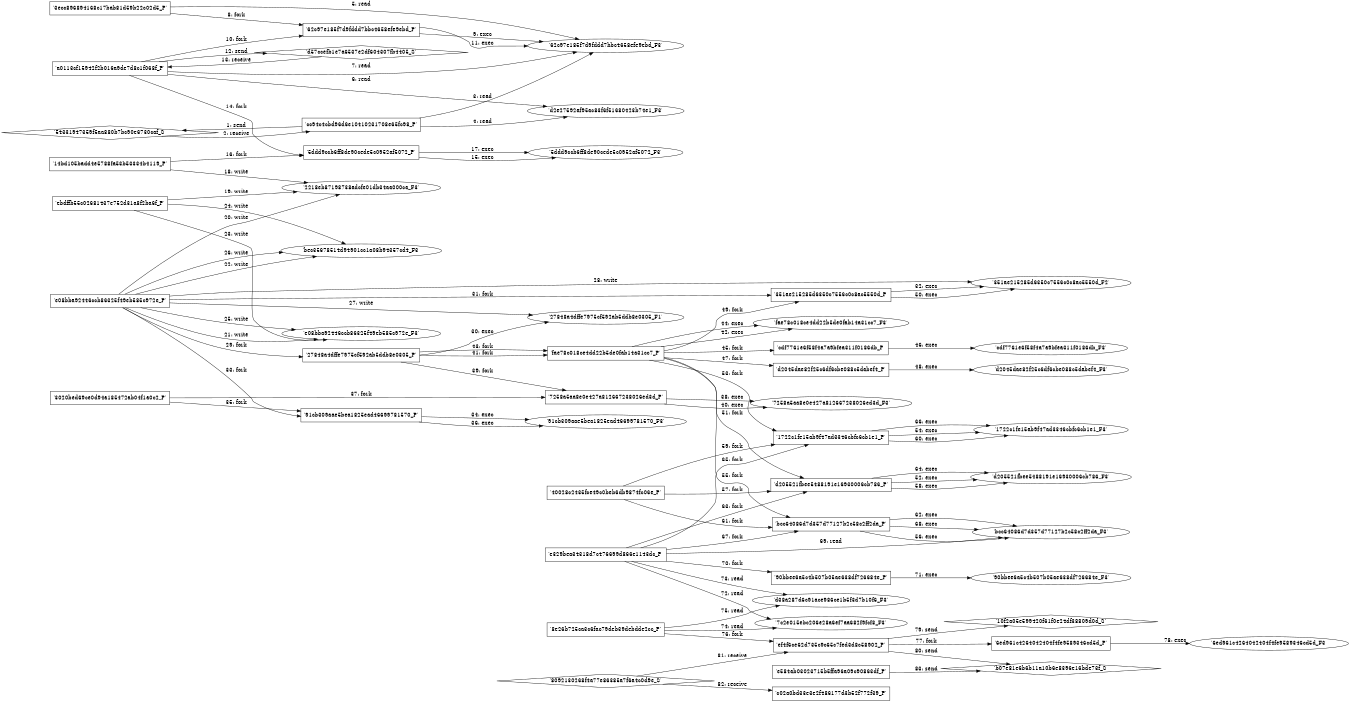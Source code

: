 digraph "D:\Learning\Paper\apt\基于CTI的攻击预警\Dataset\攻击图\ASGfromALLCTI\Reverse engineering DUBNIUM – Stage 2 payload analysis.dot" {
rankdir="LR"
size="9"
fixedsize="false"
splines="true"
nodesep=0.3
ranksep=0
fontsize=10
overlap="scalexy"
engine= "neato"
	"'54331947359f5aa880b7bc90e6730caf_S'" [node_type=Socket shape=diamond]
	"'cc94c4cbd96d6e10410231708e65fc98_P'" [node_type=Process shape=box]
	"'cc94c4cbd96d6e10410231708e65fc98_P'" -> "'54331947359f5aa880b7bc90e6730caf_S'" [label="1: send"]
	"'54331947359f5aa880b7bc90e6730caf_S'" -> "'cc94c4cbd96d6e10410231708e65fc98_P'" [label="2: receive"]
	"'62c97e185f7d9fddd7bbc4658efe9ebd_F3'" [node_type=file shape=ellipse]
	"'cc94c4cbd96d6e10410231708e65fc98_P'" [node_type=Process shape=box]
	"'cc94c4cbd96d6e10410231708e65fc98_P'" -> "'62c97e185f7d9fddd7bbc4658efe9ebd_F3'" [label="3: read"]
	"'d2e27592af95ac83f6f51680423b74e1_F3'" [node_type=file shape=ellipse]
	"'cc94c4cbd96d6e10410231708e65fc98_P'" [node_type=Process shape=box]
	"'cc94c4cbd96d6e10410231708e65fc98_P'" -> "'d2e27592af95ac83f6f51680423b74e1_F3'" [label="4: read"]
	"'62c97e185f7d9fddd7bbc4658efe9ebd_F3'" [node_type=file shape=ellipse]
	"'3ecc896894168c17bab81d59b22c02d5_P'" [node_type=Process shape=box]
	"'3ecc896894168c17bab81d59b22c02d5_P'" -> "'62c97e185f7d9fddd7bbc4658efe9ebd_F3'" [label="5: read"]
	"'d2e27592af95ac83f6f51680423b74e1_F3'" [node_type=file shape=ellipse]
	"'a0113cf15942f2b016a9de7d8c1f068f_P'" [node_type=Process shape=box]
	"'a0113cf15942f2b016a9de7d8c1f068f_P'" -> "'d2e27592af95ac83f6f51680423b74e1_F3'" [label="6: read"]
	"'62c97e185f7d9fddd7bbc4658efe9ebd_F3'" [node_type=file shape=ellipse]
	"'a0113cf15942f2b016a9de7d8c1f068f_P'" [node_type=Process shape=box]
	"'a0113cf15942f2b016a9de7d8c1f068f_P'" -> "'62c97e185f7d9fddd7bbc4658efe9ebd_F3'" [label="7: read"]
	"'3ecc896894168c17bab81d59b22c02d5_P'" [node_type=Process shape=box]
	"'62c97e185f7d9fddd7bbc4658efe9ebd_P'" [node_type=Process shape=box]
	"'3ecc896894168c17bab81d59b22c02d5_P'" -> "'62c97e185f7d9fddd7bbc4658efe9ebd_P'" [label="8: fork"]
	"'62c97e185f7d9fddd7bbc4658efe9ebd_P'" [node_type=Process shape=box]
	"'62c97e185f7d9fddd7bbc4658efe9ebd_F3'" [node_type=File shape=ellipse]
	"'62c97e185f7d9fddd7bbc4658efe9ebd_P'" -> "'62c97e185f7d9fddd7bbc4658efe9ebd_F3'" [label="9: exec"]
	"'a0113cf15942f2b016a9de7d8c1f068f_P'" [node_type=Process shape=box]
	"'62c97e185f7d9fddd7bbc4658efe9ebd_P'" [node_type=Process shape=box]
	"'a0113cf15942f2b016a9de7d8c1f068f_P'" -> "'62c97e185f7d9fddd7bbc4658efe9ebd_P'" [label="10: fork"]
	"'62c97e185f7d9fddd7bbc4658efe9ebd_P'" [node_type=Process shape=box]
	"'62c97e185f7d9fddd7bbc4658efe9ebd_F3'" [node_type=File shape=ellipse]
	"'62c97e185f7d9fddd7bbc4658efe9ebd_P'" -> "'62c97e185f7d9fddd7bbc4658efe9ebd_F3'" [label="11: exec"]
	"'d57ccefb1e7a6537e2df604307fb4405_S'" [node_type=Socket shape=diamond]
	"'a0113cf15942f2b016a9de7d8c1f068f_P'" [node_type=Process shape=box]
	"'a0113cf15942f2b016a9de7d8c1f068f_P'" -> "'d57ccefb1e7a6537e2df604307fb4405_S'" [label="12: send"]
	"'d57ccefb1e7a6537e2df604307fb4405_S'" -> "'a0113cf15942f2b016a9de7d8c1f068f_P'" [label="13: receive"]
	"'a0113cf15942f2b016a9de7d8c1f068f_P'" [node_type=Process shape=box]
	"'5ddd9ccb6ff8de90cede5c0952af5072_P'" [node_type=Process shape=box]
	"'a0113cf15942f2b016a9de7d8c1f068f_P'" -> "'5ddd9ccb6ff8de90cede5c0952af5072_P'" [label="14: fork"]
	"'5ddd9ccb6ff8de90cede5c0952af5072_P'" [node_type=Process shape=box]
	"'5ddd9ccb6ff8de90cede5c0952af5072_F3'" [node_type=File shape=ellipse]
	"'5ddd9ccb6ff8de90cede5c0952af5072_P'" -> "'5ddd9ccb6ff8de90cede5c0952af5072_F3'" [label="15: exec"]
	"'14bd105badd4e5788fa53b53334b4119_P'" [node_type=Process shape=box]
	"'5ddd9ccb6ff8de90cede5c0952af5072_P'" [node_type=Process shape=box]
	"'14bd105badd4e5788fa53b53334b4119_P'" -> "'5ddd9ccb6ff8de90cede5c0952af5072_P'" [label="16: fork"]
	"'5ddd9ccb6ff8de90cede5c0952af5072_P'" [node_type=Process shape=box]
	"'5ddd9ccb6ff8de90cede5c0952af5072_F3'" [node_type=File shape=ellipse]
	"'5ddd9ccb6ff8de90cede5c0952af5072_P'" -> "'5ddd9ccb6ff8de90cede5c0952af5072_F3'" [label="17: exec"]
	"'2218eb87198738adcfe01db34aa000ca_F3'" [node_type=file shape=ellipse]
	"'14bd105badd4e5788fa53b53334b4119_P'" [node_type=Process shape=box]
	"'14bd105badd4e5788fa53b53334b4119_P'" -> "'2218eb87198738adcfe01db34aa000ca_F3'" [label="18: write"]
	"'2218eb87198738adcfe01db34aa000ca_F3'" [node_type=file shape=ellipse]
	"'ebdffb55c02681437e752d31a8f2ba6f_P'" [node_type=Process shape=box]
	"'ebdffb55c02681437e752d31a8f2ba6f_P'" -> "'2218eb87198738adcfe01db34aa000ca_F3'" [label="19: write"]
	"'2218eb87198738adcfe01db34aa000ca_F3'" [node_type=file shape=ellipse]
	"'e08bba92446ccb86325f49eb585c972e_P'" [node_type=Process shape=box]
	"'e08bba92446ccb86325f49eb585c972e_P'" -> "'2218eb87198738adcfe01db34aa000ca_F3'" [label="20: write"]
	"'e08bba92446ccb86325f49eb585c972e_F3'" [node_type=file shape=ellipse]
	"'e08bba92446ccb86325f49eb585c972e_P'" [node_type=Process shape=box]
	"'e08bba92446ccb86325f49eb585c972e_P'" -> "'e08bba92446ccb86325f49eb585c972e_F3'" [label="21: write"]
	"'bec35678514d94901cc1a08b94357cd4_F3'" [node_type=file shape=ellipse]
	"'e08bba92446ccb86325f49eb585c972e_P'" [node_type=Process shape=box]
	"'e08bba92446ccb86325f49eb585c972e_P'" -> "'bec35678514d94901cc1a08b94357cd4_F3'" [label="22: write"]
	"'e08bba92446ccb86325f49eb585c972e_F3'" [node_type=file shape=ellipse]
	"'ebdffb55c02681437e752d31a8f2ba6f_P'" [node_type=Process shape=box]
	"'ebdffb55c02681437e752d31a8f2ba6f_P'" -> "'e08bba92446ccb86325f49eb585c972e_F3'" [label="23: write"]
	"'bec35678514d94901cc1a08b94357cd4_F3'" [node_type=file shape=ellipse]
	"'ebdffb55c02681437e752d31a8f2ba6f_P'" [node_type=Process shape=box]
	"'ebdffb55c02681437e752d31a8f2ba6f_P'" -> "'bec35678514d94901cc1a08b94357cd4_F3'" [label="24: write"]
	"'e08bba92446ccb86325f49eb585c972e_F3'" [node_type=file shape=ellipse]
	"'e08bba92446ccb86325f49eb585c972e_P'" [node_type=Process shape=box]
	"'e08bba92446ccb86325f49eb585c972e_P'" -> "'e08bba92446ccb86325f49eb585c972e_F3'" [label="25: write"]
	"'bec35678514d94901cc1a08b94357cd4_F3'" [node_type=file shape=ellipse]
	"'e08bba92446ccb86325f49eb585c972e_P'" [node_type=Process shape=box]
	"'e08bba92446ccb86325f49eb585c972e_P'" -> "'bec35678514d94901cc1a08b94357cd4_F3'" [label="26: write"]
	"'27848a4dffe7975cf592ab5ddb8e0305_F1'" [node_type=file shape=ellipse]
	"'e08bba92446ccb86325f49eb585c972e_P'" [node_type=Process shape=box]
	"'e08bba92446ccb86325f49eb585c972e_P'" -> "'27848a4dffe7975cf592ab5ddb8e0305_F1'" [label="27: write"]
	"'351ae215285d6350c7556c0c8ac5550d_F2'" [node_type=file shape=ellipse]
	"'e08bba92446ccb86325f49eb585c972e_P'" [node_type=Process shape=box]
	"'e08bba92446ccb86325f49eb585c972e_P'" -> "'351ae215285d6350c7556c0c8ac5550d_F2'" [label="28: write"]
	"'e08bba92446ccb86325f49eb585c972e_P'" [node_type=Process shape=box]
	"'27848a4dffe7975cf592ab5ddb8e0305_P'" [node_type=Process shape=box]
	"'e08bba92446ccb86325f49eb585c972e_P'" -> "'27848a4dffe7975cf592ab5ddb8e0305_P'" [label="29: fork"]
	"'27848a4dffe7975cf592ab5ddb8e0305_P'" [node_type=Process shape=box]
	"'27848a4dffe7975cf592ab5ddb8e0305_F1'" [node_type=File shape=ellipse]
	"'27848a4dffe7975cf592ab5ddb8e0305_P'" -> "'27848a4dffe7975cf592ab5ddb8e0305_F1'" [label="30: exec"]
	"'e08bba92446ccb86325f49eb585c972e_P'" [node_type=Process shape=box]
	"'351ae215285d6350c7556c0c8ac5550d_P'" [node_type=Process shape=box]
	"'e08bba92446ccb86325f49eb585c972e_P'" -> "'351ae215285d6350c7556c0c8ac5550d_P'" [label="31: fork"]
	"'351ae215285d6350c7556c0c8ac5550d_P'" [node_type=Process shape=box]
	"'351ae215285d6350c7556c0c8ac5550d_F2'" [node_type=File shape=ellipse]
	"'351ae215285d6350c7556c0c8ac5550d_P'" -> "'351ae215285d6350c7556c0c8ac5550d_F2'" [label="32: exec"]
	"'e08bba92446ccb86325f49eb585c972e_P'" [node_type=Process shape=box]
	"'91cb309aae5bea1825ead46699781570_P'" [node_type=Process shape=box]
	"'e08bba92446ccb86325f49eb585c972e_P'" -> "'91cb309aae5bea1825ead46699781570_P'" [label="33: fork"]
	"'91cb309aae5bea1825ead46699781570_P'" [node_type=Process shape=box]
	"'91cb309aae5bea1825ead46699781570_F3'" [node_type=File shape=ellipse]
	"'91cb309aae5bea1825ead46699781570_P'" -> "'91cb309aae5bea1825ead46699781570_F3'" [label="34: exec"]
	"'3020bed69ce0d94a185472ab04f1a0c2_P'" [node_type=Process shape=box]
	"'91cb309aae5bea1825ead46699781570_P'" [node_type=Process shape=box]
	"'3020bed69ce0d94a185472ab04f1a0c2_P'" -> "'91cb309aae5bea1825ead46699781570_P'" [label="35: fork"]
	"'91cb309aae5bea1825ead46699781570_P'" [node_type=Process shape=box]
	"'91cb309aae5bea1825ead46699781570_F3'" [node_type=File shape=ellipse]
	"'91cb309aae5bea1825ead46699781570_P'" -> "'91cb309aae5bea1825ead46699781570_F3'" [label="36: exec"]
	"'3020bed69ce0d94a185472ab04f1a0c2_P'" [node_type=Process shape=box]
	"'7258a5aa8e0e427a812667238026ed3d_P'" [node_type=Process shape=box]
	"'3020bed69ce0d94a185472ab04f1a0c2_P'" -> "'7258a5aa8e0e427a812667238026ed3d_P'" [label="37: fork"]
	"'7258a5aa8e0e427a812667238026ed3d_P'" [node_type=Process shape=box]
	"'7258a5aa8e0e427a812667238026ed3d_F3'" [node_type=File shape=ellipse]
	"'7258a5aa8e0e427a812667238026ed3d_P'" -> "'7258a5aa8e0e427a812667238026ed3d_F3'" [label="38: exec"]
	"'27848a4dffe7975cf592ab5ddb8e0305_P'" [node_type=Process shape=box]
	"'7258a5aa8e0e427a812667238026ed3d_P'" [node_type=Process shape=box]
	"'27848a4dffe7975cf592ab5ddb8e0305_P'" -> "'7258a5aa8e0e427a812667238026ed3d_P'" [label="39: fork"]
	"'7258a5aa8e0e427a812667238026ed3d_P'" [node_type=Process shape=box]
	"'7258a5aa8e0e427a812667238026ed3d_F3'" [node_type=File shape=ellipse]
	"'7258a5aa8e0e427a812667238026ed3d_P'" -> "'7258a5aa8e0e427a812667238026ed3d_F3'" [label="40: exec"]
	"'27848a4dffe7975cf592ab5ddb8e0305_P'" [node_type=Process shape=box]
	"'fae78c018ce4dd22b5de0fab14a31cc7_P'" [node_type=Process shape=box]
	"'27848a4dffe7975cf592ab5ddb8e0305_P'" -> "'fae78c018ce4dd22b5de0fab14a31cc7_P'" [label="41: fork"]
	"'fae78c018ce4dd22b5de0fab14a31cc7_P'" [node_type=Process shape=box]
	"'fae78c018ce4dd22b5de0fab14a31cc7_F3'" [node_type=File shape=ellipse]
	"'fae78c018ce4dd22b5de0fab14a31cc7_P'" -> "'fae78c018ce4dd22b5de0fab14a31cc7_F3'" [label="42: exec"]
	"'27848a4dffe7975cf592ab5ddb8e0305_P'" [node_type=Process shape=box]
	"'fae78c018ce4dd22b5de0fab14a31cc7_P'" [node_type=Process shape=box]
	"'27848a4dffe7975cf592ab5ddb8e0305_P'" -> "'fae78c018ce4dd22b5de0fab14a31cc7_P'" [label="43: fork"]
	"'fae78c018ce4dd22b5de0fab14a31cc7_P'" [node_type=Process shape=box]
	"'fae78c018ce4dd22b5de0fab14a31cc7_F3'" [node_type=File shape=ellipse]
	"'fae78c018ce4dd22b5de0fab14a31cc7_P'" -> "'fae78c018ce4dd22b5de0fab14a31cc7_F3'" [label="44: exec"]
	"'fae78c018ce4dd22b5de0fab14a31cc7_P'" [node_type=Process shape=box]
	"'cdf7761e6f58f4a7a9bfea311f0186db_P'" [node_type=Process shape=box]
	"'fae78c018ce4dd22b5de0fab14a31cc7_P'" -> "'cdf7761e6f58f4a7a9bfea311f0186db_P'" [label="45: fork"]
	"'cdf7761e6f58f4a7a9bfea311f0186db_P'" [node_type=Process shape=box]
	"'cdf7761e6f58f4a7a9bfea311f0186db_F3'" [node_type=File shape=ellipse]
	"'cdf7761e6f58f4a7a9bfea311f0186db_P'" -> "'cdf7761e6f58f4a7a9bfea311f0186db_F3'" [label="46: exec"]
	"'fae78c018ce4dd22b5de0fab14a31cc7_P'" [node_type=Process shape=box]
	"'d2045dae82f25c6df6cbe088c5dabef4_P'" [node_type=Process shape=box]
	"'fae78c018ce4dd22b5de0fab14a31cc7_P'" -> "'d2045dae82f25c6df6cbe088c5dabef4_P'" [label="47: fork"]
	"'d2045dae82f25c6df6cbe088c5dabef4_P'" [node_type=Process shape=box]
	"'d2045dae82f25c6df6cbe088c5dabef4_F3'" [node_type=File shape=ellipse]
	"'d2045dae82f25c6df6cbe088c5dabef4_P'" -> "'d2045dae82f25c6df6cbe088c5dabef4_F3'" [label="48: exec"]
	"'fae78c018ce4dd22b5de0fab14a31cc7_P'" [node_type=Process shape=box]
	"'351ae215285d6350c7556c0c8ac5550d_P'" [node_type=Process shape=box]
	"'fae78c018ce4dd22b5de0fab14a31cc7_P'" -> "'351ae215285d6350c7556c0c8ac5550d_P'" [label="49: fork"]
	"'351ae215285d6350c7556c0c8ac5550d_P'" [node_type=Process shape=box]
	"'351ae215285d6350c7556c0c8ac5550d_F2'" [node_type=File shape=ellipse]
	"'351ae215285d6350c7556c0c8ac5550d_P'" -> "'351ae215285d6350c7556c0c8ac5550d_F2'" [label="50: exec"]
	"'fae78c018ce4dd22b5de0fab14a31cc7_P'" [node_type=Process shape=box]
	"'d205521fbee5488191e16930006cb786_P'" [node_type=Process shape=box]
	"'fae78c018ce4dd22b5de0fab14a31cc7_P'" -> "'d205521fbee5488191e16930006cb786_P'" [label="51: fork"]
	"'d205521fbee5488191e16930006cb786_P'" [node_type=Process shape=box]
	"'d205521fbee5488191e16930006cb786_F3'" [node_type=File shape=ellipse]
	"'d205521fbee5488191e16930006cb786_P'" -> "'d205521fbee5488191e16930006cb786_F3'" [label="52: exec"]
	"'fae78c018ce4dd22b5de0fab14a31cc7_P'" [node_type=Process shape=box]
	"'1722c1fe15ab9f47ad3346cbfc6cb1e1_P'" [node_type=Process shape=box]
	"'fae78c018ce4dd22b5de0fab14a31cc7_P'" -> "'1722c1fe15ab9f47ad3346cbfc6cb1e1_P'" [label="53: fork"]
	"'1722c1fe15ab9f47ad3346cbfc6cb1e1_P'" [node_type=Process shape=box]
	"'1722c1fe15ab9f47ad3346cbfc6cb1e1_F3'" [node_type=File shape=ellipse]
	"'1722c1fe15ab9f47ad3346cbfc6cb1e1_P'" -> "'1722c1fe15ab9f47ad3346cbfc6cb1e1_F3'" [label="54: exec"]
	"'fae78c018ce4dd22b5de0fab14a31cc7_P'" [node_type=Process shape=box]
	"'bcc64086d7d357d77127b2c58c2ff2da_P'" [node_type=Process shape=box]
	"'fae78c018ce4dd22b5de0fab14a31cc7_P'" -> "'bcc64086d7d357d77127b2c58c2ff2da_P'" [label="55: fork"]
	"'bcc64086d7d357d77127b2c58c2ff2da_P'" [node_type=Process shape=box]
	"'bcc64086d7d357d77127b2c58c2ff2da_F3'" [node_type=File shape=ellipse]
	"'bcc64086d7d357d77127b2c58c2ff2da_P'" -> "'bcc64086d7d357d77127b2c58c2ff2da_F3'" [label="56: exec"]
	"'40028c2435fce49c0beb6db9874fc06e_P'" [node_type=Process shape=box]
	"'d205521fbee5488191e16930006cb786_P'" [node_type=Process shape=box]
	"'40028c2435fce49c0beb6db9874fc06e_P'" -> "'d205521fbee5488191e16930006cb786_P'" [label="57: fork"]
	"'d205521fbee5488191e16930006cb786_P'" [node_type=Process shape=box]
	"'d205521fbee5488191e16930006cb786_F3'" [node_type=File shape=ellipse]
	"'d205521fbee5488191e16930006cb786_P'" -> "'d205521fbee5488191e16930006cb786_F3'" [label="58: exec"]
	"'40028c2435fce49c0beb6db9874fc06e_P'" [node_type=Process shape=box]
	"'1722c1fe15ab9f47ad3346cbfc6cb1e1_P'" [node_type=Process shape=box]
	"'40028c2435fce49c0beb6db9874fc06e_P'" -> "'1722c1fe15ab9f47ad3346cbfc6cb1e1_P'" [label="59: fork"]
	"'1722c1fe15ab9f47ad3346cbfc6cb1e1_P'" [node_type=Process shape=box]
	"'1722c1fe15ab9f47ad3346cbfc6cb1e1_F3'" [node_type=File shape=ellipse]
	"'1722c1fe15ab9f47ad3346cbfc6cb1e1_P'" -> "'1722c1fe15ab9f47ad3346cbfc6cb1e1_F3'" [label="60: exec"]
	"'40028c2435fce49c0beb6db9874fc06e_P'" [node_type=Process shape=box]
	"'bcc64086d7d357d77127b2c58c2ff2da_P'" [node_type=Process shape=box]
	"'40028c2435fce49c0beb6db9874fc06e_P'" -> "'bcc64086d7d357d77127b2c58c2ff2da_P'" [label="61: fork"]
	"'bcc64086d7d357d77127b2c58c2ff2da_P'" [node_type=Process shape=box]
	"'bcc64086d7d357d77127b2c58c2ff2da_F3'" [node_type=File shape=ellipse]
	"'bcc64086d7d357d77127b2c58c2ff2da_P'" -> "'bcc64086d7d357d77127b2c58c2ff2da_F3'" [label="62: exec"]
	"'e329bea34318d7c476699d866e1143dc_P'" [node_type=Process shape=box]
	"'d205521fbee5488191e16930006cb786_P'" [node_type=Process shape=box]
	"'e329bea34318d7c476699d866e1143dc_P'" -> "'d205521fbee5488191e16930006cb786_P'" [label="63: fork"]
	"'d205521fbee5488191e16930006cb786_P'" [node_type=Process shape=box]
	"'d205521fbee5488191e16930006cb786_F3'" [node_type=File shape=ellipse]
	"'d205521fbee5488191e16930006cb786_P'" -> "'d205521fbee5488191e16930006cb786_F3'" [label="64: exec"]
	"'e329bea34318d7c476699d866e1143dc_P'" [node_type=Process shape=box]
	"'1722c1fe15ab9f47ad3346cbfc6cb1e1_P'" [node_type=Process shape=box]
	"'e329bea34318d7c476699d866e1143dc_P'" -> "'1722c1fe15ab9f47ad3346cbfc6cb1e1_P'" [label="65: fork"]
	"'1722c1fe15ab9f47ad3346cbfc6cb1e1_P'" [node_type=Process shape=box]
	"'1722c1fe15ab9f47ad3346cbfc6cb1e1_F3'" [node_type=File shape=ellipse]
	"'1722c1fe15ab9f47ad3346cbfc6cb1e1_P'" -> "'1722c1fe15ab9f47ad3346cbfc6cb1e1_F3'" [label="66: exec"]
	"'e329bea34318d7c476699d866e1143dc_P'" [node_type=Process shape=box]
	"'bcc64086d7d357d77127b2c58c2ff2da_P'" [node_type=Process shape=box]
	"'e329bea34318d7c476699d866e1143dc_P'" -> "'bcc64086d7d357d77127b2c58c2ff2da_P'" [label="67: fork"]
	"'bcc64086d7d357d77127b2c58c2ff2da_P'" [node_type=Process shape=box]
	"'bcc64086d7d357d77127b2c58c2ff2da_F3'" [node_type=File shape=ellipse]
	"'bcc64086d7d357d77127b2c58c2ff2da_P'" -> "'bcc64086d7d357d77127b2c58c2ff2da_F3'" [label="68: exec"]
	"'bcc64086d7d357d77127b2c58c2ff2da_F3'" [node_type=file shape=ellipse]
	"'e329bea34318d7c476699d866e1143dc_P'" [node_type=Process shape=box]
	"'e329bea34318d7c476699d866e1143dc_P'" -> "'bcc64086d7d357d77127b2c58c2ff2da_F3'" [label="69: read"]
	"'e329bea34318d7c476699d866e1143dc_P'" [node_type=Process shape=box]
	"'90bbee6a5c4b507b05ae638df726684e_P'" [node_type=Process shape=box]
	"'e329bea34318d7c476699d866e1143dc_P'" -> "'90bbee6a5c4b507b05ae638df726684e_P'" [label="70: fork"]
	"'90bbee6a5c4b507b05ae638df726684e_P'" [node_type=Process shape=box]
	"'90bbee6a5c4b507b05ae638df726684e_F3'" [node_type=File shape=ellipse]
	"'90bbee6a5c4b507b05ae638df726684e_P'" -> "'90bbee6a5c4b507b05ae638df726684e_F3'" [label="71: exec"]
	"'7c2e015ebc206e28a6ef7aa682f9fcf8_F3'" [node_type=file shape=ellipse]
	"'e329bea34318d7c476699d866e1143dc_P'" [node_type=Process shape=box]
	"'e329bea34318d7c476699d866e1143dc_P'" -> "'7c2e015ebc206e28a6ef7aa682f9fcf8_F3'" [label="72: read"]
	"'d38a287d6c91ace986ce1b5f3d7b10f6_F3'" [node_type=file shape=ellipse]
	"'e329bea34318d7c476699d866e1143dc_P'" [node_type=Process shape=box]
	"'e329bea34318d7c476699d866e1143dc_P'" -> "'d38a287d6c91ace986ce1b5f3d7b10f6_F3'" [label="73: read"]
	"'7c2e015ebc206e28a6ef7aa682f9fcf8_F3'" [node_type=file shape=ellipse]
	"'8e26b725ca3c6fac79deb39debdde2cc_P'" [node_type=Process shape=box]
	"'8e26b725ca3c6fac79deb39debdde2cc_P'" -> "'7c2e015ebc206e28a6ef7aa682f9fcf8_F3'" [label="74: read"]
	"'d38a287d6c91ace986ce1b5f3d7b10f6_F3'" [node_type=file shape=ellipse]
	"'8e26b725ca3c6fac79deb39debdde2cc_P'" [node_type=Process shape=box]
	"'8e26b725ca3c6fac79deb39debdde2cc_P'" -> "'d38a287d6c91ace986ce1b5f3d7b10f6_F3'" [label="75: read"]
	"'8e26b725ca3c6fac79deb39debdde2cc_P'" [node_type=Process shape=box]
	"'ef4f6ce62d735c9c65c7fed3d8c58902_P'" [node_type=Process shape=box]
	"'8e26b725ca3c6fac79deb39debdde2cc_P'" -> "'ef4f6ce62d735c9c65c7fed3d8c58902_P'" [label="76: fork"]
	"'ef4f6ce62d735c9c65c7fed3d8c58902_P'" [node_type=Process shape=box]
	"'6ed961c4264042404f4fe9589346cd5d_P'" [node_type=Process shape=box]
	"'ef4f6ce62d735c9c65c7fed3d8c58902_P'" -> "'6ed961c4264042404f4fe9589346cd5d_P'" [label="77: fork"]
	"'6ed961c4264042404f4fe9589346cd5d_P'" [node_type=Process shape=box]
	"'6ed961c4264042404f4fe9589346cd5d_F3'" [node_type=File shape=ellipse]
	"'6ed961c4264042404f4fe9589346cd5d_P'" -> "'6ed961c4264042404f4fe9589346cd5d_F3'" [label="78: exec"]
	"'10f2a05e599420f61f0e24df38809d0d_S'" [node_type=Socket shape=diamond]
	"'ef4f6ce62d735c9c65c7fed3d8c58902_P'" [node_type=Process shape=box]
	"'ef4f6ce62d735c9c65c7fed3d8c58902_P'" -> "'10f2a05e599420f61f0e24df38809d0d_S'" [label="79: send"]
	"'b07e81e6b6b11a10b6e8396e16bde73f_S'" [node_type=Socket shape=diamond]
	"'ef4f6ce62d735c9c65c7fed3d8c58902_P'" [node_type=Process shape=box]
	"'ef4f6ce62d735c9c65c7fed3d8c58902_P'" -> "'b07e81e6b6b11a10b6e8396e16bde73f_S'" [label="80: send"]
	"'ef4f6ce62d735c9c65c7fed3d8c58902_P'" [node_type=Process shape=box]
	"'8092130268f4a77e86385a7f6a4c0d9e_S'" [node_type=Socket shape=diamond]
	"'8092130268f4a77e86385a7f6a4c0d9e_S'" -> "'ef4f6ce62d735c9c65c7fed3d8c58902_P'" [label="81: receive"]
	"'c02a0bd33e3e2f486177d3b52f772f39_P'" [node_type=Process shape=box]
	"'8092130268f4a77e86385a7f6a4c0d9e_S'" [node_type=Socket shape=diamond]
	"'8092130268f4a77e86385a7f6a4c0d9e_S'" -> "'c02a0bd33e3e2f486177d3b52f772f39_P'" [label="82: receive"]
	"'b07e81e6b6b11a10b6e8396e16bde73f_S'" [node_type=Socket shape=diamond]
	"'e584ab03023715b5ffa96a09c90863df_P'" [node_type=Process shape=box]
	"'e584ab03023715b5ffa96a09c90863df_P'" -> "'b07e81e6b6b11a10b6e8396e16bde73f_S'" [label="83: send"]
}
